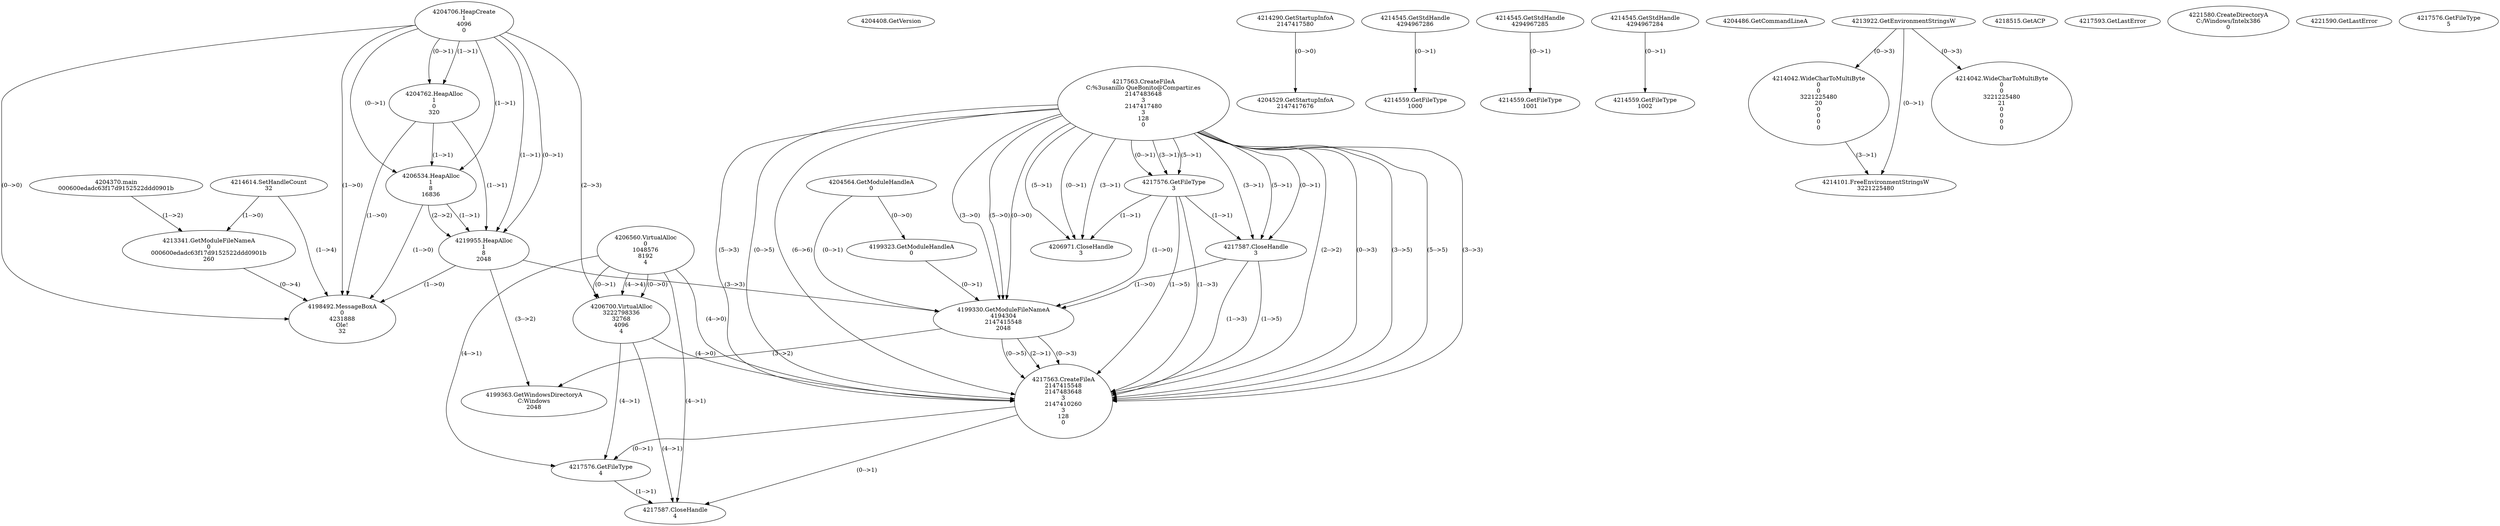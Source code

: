 // Global SCDG with merge call
digraph {
	0 [label="4204370.main
000600edadc63f17d9152522ddd0901b"]
	1 [label="4204408.GetVersion
"]
	2 [label="4204706.HeapCreate
1
4096
0"]
	3 [label="4204762.HeapAlloc
1
0
320"]
	2 -> 3 [label="(1-->1)"]
	2 -> 3 [label="(0-->1)"]
	4 [label="4206534.HeapAlloc
1
8
16836"]
	2 -> 4 [label="(1-->1)"]
	2 -> 4 [label="(0-->1)"]
	3 -> 4 [label="(1-->1)"]
	5 [label="4206560.VirtualAlloc
0
1048576
8192
4"]
	6 [label="4206700.VirtualAlloc
3222798336
32768
4096
4"]
	5 -> 6 [label="(0-->1)"]
	2 -> 6 [label="(2-->3)"]
	5 -> 6 [label="(4-->4)"]
	5 -> 6 [label="(0-->0)"]
	7 [label="4214290.GetStartupInfoA
2147417580"]
	8 [label="4214545.GetStdHandle
4294967286"]
	9 [label="4214559.GetFileType
1000"]
	8 -> 9 [label="(0-->1)"]
	10 [label="4214545.GetStdHandle
4294967285"]
	11 [label="4214559.GetFileType
1001"]
	10 -> 11 [label="(0-->1)"]
	12 [label="4214545.GetStdHandle
4294967284"]
	13 [label="4214559.GetFileType
1002"]
	12 -> 13 [label="(0-->1)"]
	14 [label="4214614.SetHandleCount
32"]
	15 [label="4204486.GetCommandLineA
"]
	16 [label="4213922.GetEnvironmentStringsW
"]
	17 [label="4214042.WideCharToMultiByte
0
0
3221225480
20
0
0
0
0"]
	16 -> 17 [label="(0-->3)"]
	18 [label="4214101.FreeEnvironmentStringsW
3221225480"]
	16 -> 18 [label="(0-->1)"]
	17 -> 18 [label="(3-->1)"]
	19 [label="4218515.GetACP
"]
	20 [label="4213341.GetModuleFileNameA
0
000600edadc63f17d9152522ddd0901b
260"]
	0 -> 20 [label="(1-->2)"]
	14 -> 20 [label="(1-->0)"]
	21 [label="4219955.HeapAlloc
1
8
2048"]
	2 -> 21 [label="(1-->1)"]
	2 -> 21 [label="(0-->1)"]
	3 -> 21 [label="(1-->1)"]
	4 -> 21 [label="(1-->1)"]
	4 -> 21 [label="(2-->2)"]
	22 [label="4204529.GetStartupInfoA
2147417676"]
	7 -> 22 [label="(0-->0)"]
	23 [label="4204564.GetModuleHandleA
0"]
	24 [label="4217563.CreateFileA
C:\Gusanillo QueBonito@Compartir.es
2147483648
3
2147417480
3
128
0"]
	25 [label="4217576.GetFileType
3"]
	24 -> 25 [label="(3-->1)"]
	24 -> 25 [label="(5-->1)"]
	24 -> 25 [label="(0-->1)"]
	26 [label="4206971.CloseHandle
3"]
	24 -> 26 [label="(3-->1)"]
	24 -> 26 [label="(5-->1)"]
	24 -> 26 [label="(0-->1)"]
	25 -> 26 [label="(1-->1)"]
	27 [label="4198492.MessageBoxA
0
4231888
Ole!
32"]
	14 -> 27 [label="(1-->4)"]
	20 -> 27 [label="(0-->4)"]
	2 -> 27 [label="(1-->0)"]
	2 -> 27 [label="(0-->0)"]
	3 -> 27 [label="(1-->0)"]
	4 -> 27 [label="(1-->0)"]
	21 -> 27 [label="(1-->0)"]
	28 [label="4214042.WideCharToMultiByte
0
0
3221225480
21
0
0
0
0"]
	16 -> 28 [label="(0-->3)"]
	29 [label="4217587.CloseHandle
3"]
	24 -> 29 [label="(3-->1)"]
	24 -> 29 [label="(5-->1)"]
	24 -> 29 [label="(0-->1)"]
	25 -> 29 [label="(1-->1)"]
	30 [label="4217593.GetLastError
"]
	31 [label="4199323.GetModuleHandleA
0"]
	23 -> 31 [label="(0-->0)"]
	32 [label="4199330.GetModuleFileNameA
4194304
2147415548
2048"]
	23 -> 32 [label="(0-->1)"]
	31 -> 32 [label="(0-->1)"]
	21 -> 32 [label="(3-->3)"]
	24 -> 32 [label="(3-->0)"]
	24 -> 32 [label="(5-->0)"]
	24 -> 32 [label="(0-->0)"]
	25 -> 32 [label="(1-->0)"]
	29 -> 32 [label="(1-->0)"]
	33 [label="4199363.GetWindowsDirectoryA
C:\Windows
2048"]
	21 -> 33 [label="(3-->2)"]
	32 -> 33 [label="(3-->2)"]
	34 [label="4221580.CreateDirectoryA
C:/Windows/Intelx386
0"]
	35 [label="4221590.GetLastError
"]
	36 [label="4217563.CreateFileA
2147415548
2147483648
3
2147410260
3
128
0"]
	32 -> 36 [label="(2-->1)"]
	24 -> 36 [label="(2-->2)"]
	24 -> 36 [label="(3-->3)"]
	24 -> 36 [label="(5-->3)"]
	24 -> 36 [label="(0-->3)"]
	25 -> 36 [label="(1-->3)"]
	29 -> 36 [label="(1-->3)"]
	32 -> 36 [label="(0-->3)"]
	24 -> 36 [label="(3-->5)"]
	24 -> 36 [label="(5-->5)"]
	24 -> 36 [label="(0-->5)"]
	25 -> 36 [label="(1-->5)"]
	29 -> 36 [label="(1-->5)"]
	32 -> 36 [label="(0-->5)"]
	24 -> 36 [label="(6-->6)"]
	5 -> 36 [label="(4-->0)"]
	6 -> 36 [label="(4-->0)"]
	37 [label="4217576.GetFileType
4"]
	5 -> 37 [label="(4-->1)"]
	6 -> 37 [label="(4-->1)"]
	36 -> 37 [label="(0-->1)"]
	38 [label="4217587.CloseHandle
4"]
	5 -> 38 [label="(4-->1)"]
	6 -> 38 [label="(4-->1)"]
	36 -> 38 [label="(0-->1)"]
	37 -> 38 [label="(1-->1)"]
	39 [label="4217576.GetFileType
5"]
}
